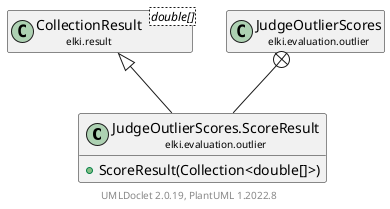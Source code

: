 @startuml
    remove .*\.(Instance|Par|Parameterizer|Factory)$
    set namespaceSeparator none
    hide empty fields
    hide empty methods

    class "<size:14>JudgeOutlierScores.ScoreResult\n<size:10>elki.evaluation.outlier" as elki.evaluation.outlier.JudgeOutlierScores.ScoreResult [[JudgeOutlierScores.ScoreResult.html]] {
        +ScoreResult(Collection<double[]>)
    }

    class "<size:14>CollectionResult\n<size:10>elki.result" as elki.result.CollectionResult<double[]> [[../../result/CollectionResult.html]]
    class "<size:14>JudgeOutlierScores\n<size:10>elki.evaluation.outlier" as elki.evaluation.outlier.JudgeOutlierScores [[JudgeOutlierScores.html]]

    elki.result.CollectionResult <|-- elki.evaluation.outlier.JudgeOutlierScores.ScoreResult
    elki.evaluation.outlier.JudgeOutlierScores +-- elki.evaluation.outlier.JudgeOutlierScores.ScoreResult

    center footer UMLDoclet 2.0.19, PlantUML 1.2022.8
@enduml
